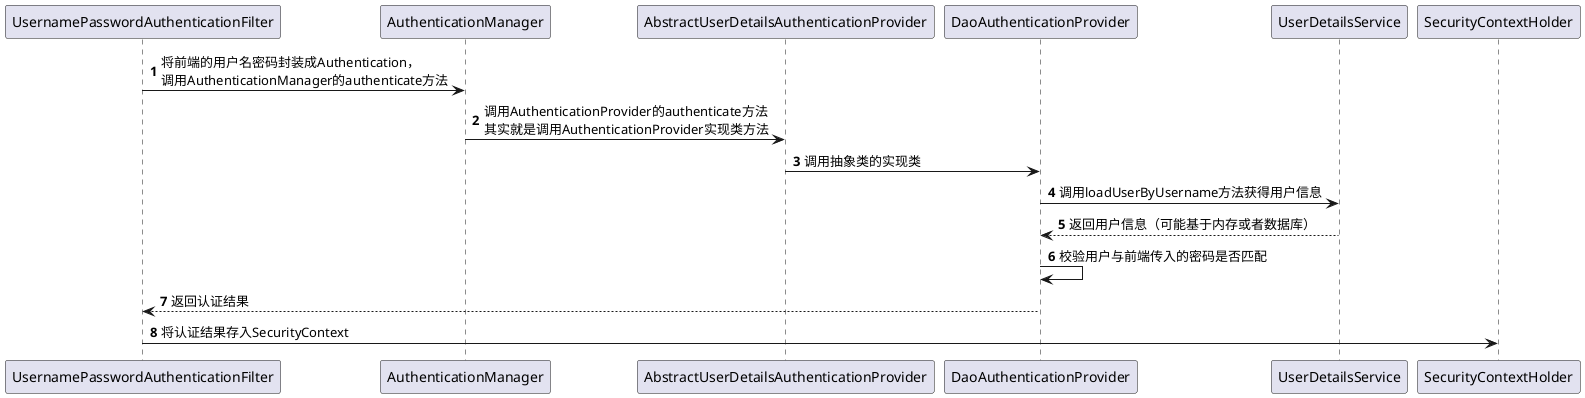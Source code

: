@startuml
'https://plantuml.com/sequence-diagram

autonumber

UsernamePasswordAuthenticationFilter -> AuthenticationManager: 将前端的用户名密码封装成Authentication，\n调用AuthenticationManager的authenticate方法
AuthenticationManager -> AbstractUserDetailsAuthenticationProvider: 调用AuthenticationProvider的authenticate方法\n其实就是调用AuthenticationProvider实现类方法
AbstractUserDetailsAuthenticationProvider -> DaoAuthenticationProvider: 调用抽象类的实现类
DaoAuthenticationProvider -> UserDetailsService: 调用loadUserByUsername方法获得用户信息
DaoAuthenticationProvider <-- UserDetailsService: 返回用户信息（可能基于内存或者数据库）
DaoAuthenticationProvider -> DaoAuthenticationProvider: 校验用户与前端传入的密码是否匹配
UsernamePasswordAuthenticationFilter <-- DaoAuthenticationProvider: 返回认证结果
UsernamePasswordAuthenticationFilter -> SecurityContextHolder: 将认证结果存入SecurityContext
@enduml